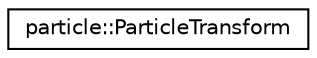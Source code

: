 digraph "Graphical Class Hierarchy"
{
  edge [fontname="Helvetica",fontsize="10",labelfontname="Helvetica",labelfontsize="10"];
  node [fontname="Helvetica",fontsize="10",shape=record];
  rankdir="LR";
  Node0 [label="particle::ParticleTransform",height=0.2,width=0.4,color="black", fillcolor="white", style="filled",URL="$structparticle_1_1ParticleTransform.html",tooltip="A struct that stores transformation parameters and provides method to transform the particle..."];
}
